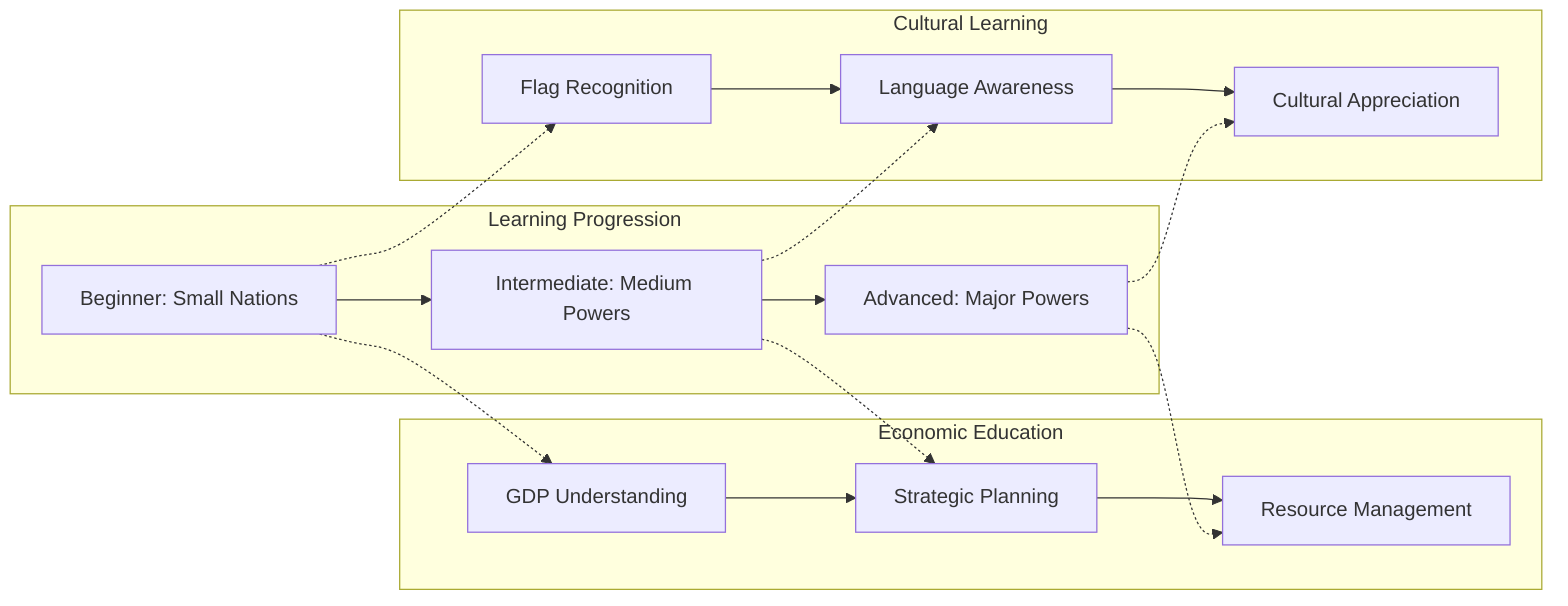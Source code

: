 graph LR
    subgraph "Learning Progression"
        A[Beginner: Small Nations] --> B[Intermediate: Medium Powers]
        B --> C[Advanced: Major Powers]
    end

    subgraph "Economic Education"
        D[GDP Understanding] --> E[Strategic Planning]
        E --> F[Resource Management]
    end

    subgraph "Cultural Learning"
        G[Flag Recognition] --> H[Language Awareness]
        H --> I[Cultural Appreciation]
    end

    A -.-> D
    B -.-> E
    C -.-> F
    A -.-> G
    B -.-> H
    C -.-> I